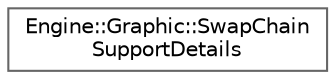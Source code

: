 digraph "Gráfico de jerarquía de clases"
{
 // LATEX_PDF_SIZE
  bgcolor="transparent";
  edge [fontname=Helvetica,fontsize=10,labelfontname=Helvetica,labelfontsize=10];
  node [fontname=Helvetica,fontsize=10,shape=box,height=0.2,width=0.4];
  rankdir="LR";
  Node0 [id="Node000000",label="Engine::Graphic::SwapChain\lSupportDetails",height=0.2,width=0.4,color="grey40", fillcolor="white", style="filled",URL="$struct_engine_1_1_graphic_1_1_swap_chain_support_details.html",tooltip=" "];
}
